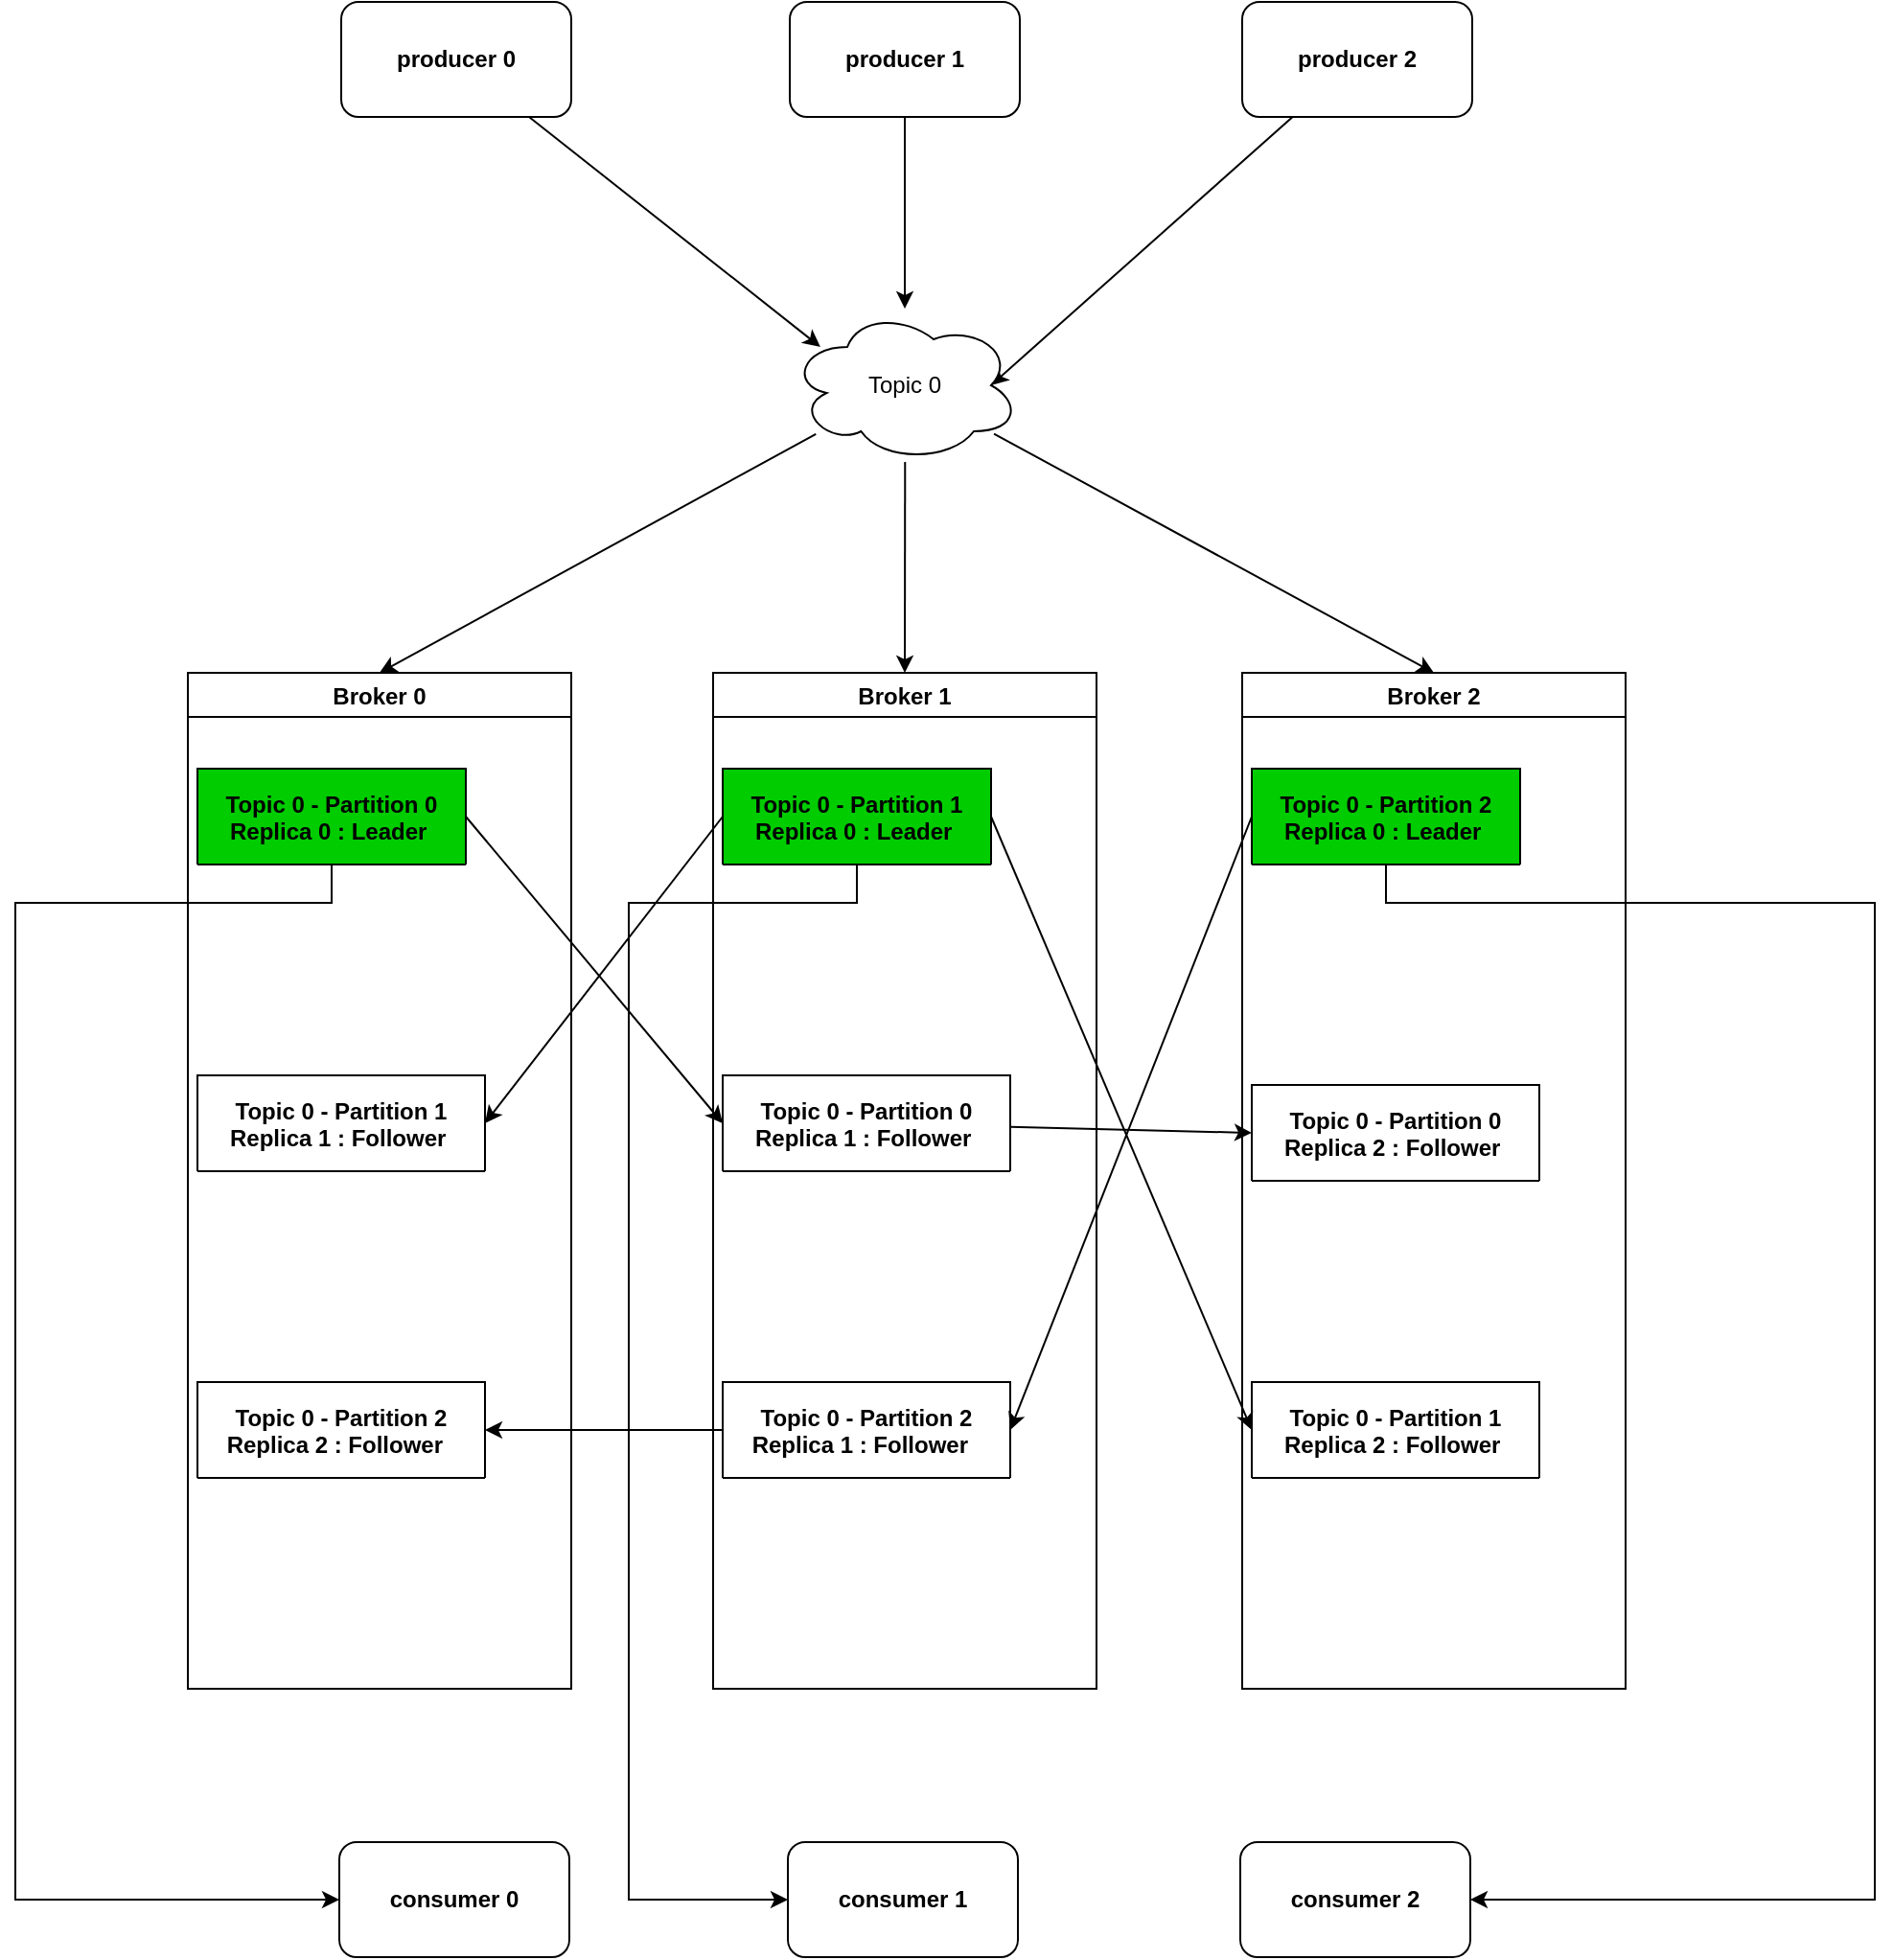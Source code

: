 <mxfile version="17.4.6" type="github">
  <diagram id="qcyk_ffaBSStTA5_sL3B" name="第 1 页">
    <mxGraphModel dx="1586" dy="761" grid="1" gridSize="10" guides="1" tooltips="1" connect="1" arrows="1" fold="1" page="1" pageScale="1" pageWidth="827" pageHeight="1169" math="0" shadow="0">
      <root>
        <mxCell id="0" />
        <mxCell id="1" parent="0" />
        <mxCell id="RSqe4__9yCySRh9hbMFA-70" style="edgeStyle=none;rounded=0;orthogonalLoop=1;jettySize=auto;html=1;entryX=0.133;entryY=0.25;entryDx=0;entryDy=0;entryPerimeter=0;elbow=vertical;" edge="1" parent="1" source="RSqe4__9yCySRh9hbMFA-1" target="RSqe4__9yCySRh9hbMFA-5">
          <mxGeometry relative="1" as="geometry" />
        </mxCell>
        <mxCell id="RSqe4__9yCySRh9hbMFA-1" value="producer 0&lt;br&gt;" style="rounded=1;whiteSpace=wrap;html=1;fontStyle=1" vertex="1" parent="1">
          <mxGeometry x="180" y="90" width="120" height="60" as="geometry" />
        </mxCell>
        <mxCell id="RSqe4__9yCySRh9hbMFA-71" style="edgeStyle=none;rounded=0;orthogonalLoop=1;jettySize=auto;html=1;elbow=vertical;" edge="1" parent="1" source="RSqe4__9yCySRh9hbMFA-2" target="RSqe4__9yCySRh9hbMFA-5">
          <mxGeometry relative="1" as="geometry" />
        </mxCell>
        <mxCell id="RSqe4__9yCySRh9hbMFA-2" value="producer 1" style="rounded=1;whiteSpace=wrap;html=1;fontStyle=1" vertex="1" parent="1">
          <mxGeometry x="414" y="90" width="120" height="60" as="geometry" />
        </mxCell>
        <mxCell id="RSqe4__9yCySRh9hbMFA-72" style="edgeStyle=none;rounded=0;orthogonalLoop=1;jettySize=auto;html=1;entryX=0.875;entryY=0.5;entryDx=0;entryDy=0;entryPerimeter=0;elbow=vertical;" edge="1" parent="1" source="RSqe4__9yCySRh9hbMFA-3" target="RSqe4__9yCySRh9hbMFA-5">
          <mxGeometry relative="1" as="geometry" />
        </mxCell>
        <mxCell id="RSqe4__9yCySRh9hbMFA-3" value="producer 2" style="rounded=1;whiteSpace=wrap;html=1;fontStyle=1" vertex="1" parent="1">
          <mxGeometry x="650" y="90" width="120" height="60" as="geometry" />
        </mxCell>
        <mxCell id="RSqe4__9yCySRh9hbMFA-73" style="edgeStyle=none;rounded=0;orthogonalLoop=1;jettySize=auto;html=1;entryX=0.5;entryY=0;entryDx=0;entryDy=0;elbow=vertical;" edge="1" parent="1" source="RSqe4__9yCySRh9hbMFA-5" target="RSqe4__9yCySRh9hbMFA-7">
          <mxGeometry relative="1" as="geometry" />
        </mxCell>
        <mxCell id="RSqe4__9yCySRh9hbMFA-74" style="edgeStyle=none;rounded=0;orthogonalLoop=1;jettySize=auto;html=1;elbow=vertical;" edge="1" parent="1" source="RSqe4__9yCySRh9hbMFA-5" target="RSqe4__9yCySRh9hbMFA-10">
          <mxGeometry relative="1" as="geometry" />
        </mxCell>
        <mxCell id="RSqe4__9yCySRh9hbMFA-75" style="edgeStyle=none;rounded=0;orthogonalLoop=1;jettySize=auto;html=1;entryX=0.5;entryY=0;entryDx=0;entryDy=0;elbow=vertical;" edge="1" parent="1" source="RSqe4__9yCySRh9hbMFA-5" target="RSqe4__9yCySRh9hbMFA-11">
          <mxGeometry relative="1" as="geometry" />
        </mxCell>
        <mxCell id="RSqe4__9yCySRh9hbMFA-5" value="Topic 0" style="ellipse;shape=cloud;whiteSpace=wrap;html=1;" vertex="1" parent="1">
          <mxGeometry x="414" y="250" width="120" height="80" as="geometry" />
        </mxCell>
        <mxCell id="RSqe4__9yCySRh9hbMFA-7" value="Broker 0" style="swimlane;" vertex="1" parent="1">
          <mxGeometry x="100" y="440" width="200" height="530" as="geometry" />
        </mxCell>
        <mxCell id="RSqe4__9yCySRh9hbMFA-12" value="Topic 0 - Partition 0&#xa;Replica 0 : Leader " style="swimlane;fontStyle=1;childLayout=stackLayout;horizontal=1;startSize=50;horizontalStack=0;resizeParent=1;resizeParentMax=0;resizeLast=0;collapsible=1;marginBottom=0;fillColor=#00CC00;" vertex="1" collapsed="1" parent="RSqe4__9yCySRh9hbMFA-7">
          <mxGeometry x="5" y="50" width="140" height="50" as="geometry">
            <mxRectangle x="5" y="50" width="190" height="140" as="alternateBounds" />
          </mxGeometry>
        </mxCell>
        <mxCell id="RSqe4__9yCySRh9hbMFA-13" value="segment  00000000000000000000" style="text;strokeColor=none;fillColor=none;align=left;verticalAlign=middle;spacingLeft=4;spacingRight=4;overflow=hidden;points=[[0,0.5],[1,0.5]];portConstraint=eastwest;rotatable=0;" vertex="1" parent="RSqe4__9yCySRh9hbMFA-12">
          <mxGeometry y="50" width="190" height="30" as="geometry" />
        </mxCell>
        <mxCell id="RSqe4__9yCySRh9hbMFA-14" value="segment  00000000000000375795" style="text;strokeColor=none;fillColor=none;align=left;verticalAlign=middle;spacingLeft=4;spacingRight=4;overflow=hidden;points=[[0,0.5],[1,0.5]];portConstraint=eastwest;rotatable=0;" vertex="1" parent="RSqe4__9yCySRh9hbMFA-12">
          <mxGeometry y="80" width="190" height="30" as="geometry" />
        </mxCell>
        <mxCell id="RSqe4__9yCySRh9hbMFA-15" value="segment  00000000000000751435" style="text;strokeColor=none;fillColor=none;align=left;verticalAlign=middle;spacingLeft=4;spacingRight=4;overflow=hidden;points=[[0,0.5],[1,0.5]];portConstraint=eastwest;rotatable=0;" vertex="1" parent="RSqe4__9yCySRh9hbMFA-12">
          <mxGeometry y="110" width="190" height="30" as="geometry" />
        </mxCell>
        <mxCell id="RSqe4__9yCySRh9hbMFA-40" value="Topic 0 - Partition 1&#xa;Replica 1 : Follower " style="swimlane;fontStyle=1;childLayout=stackLayout;horizontal=1;startSize=50;horizontalStack=0;resizeParent=1;resizeParentMax=0;resizeLast=0;collapsible=1;marginBottom=0;" vertex="1" collapsed="1" parent="RSqe4__9yCySRh9hbMFA-7">
          <mxGeometry x="5" y="210" width="150" height="50" as="geometry">
            <mxRectangle x="5" y="210" width="190" height="140" as="alternateBounds" />
          </mxGeometry>
        </mxCell>
        <mxCell id="RSqe4__9yCySRh9hbMFA-41" value="segment  00000000000000000000" style="text;strokeColor=none;fillColor=none;align=left;verticalAlign=middle;spacingLeft=4;spacingRight=4;overflow=hidden;points=[[0,0.5],[1,0.5]];portConstraint=eastwest;rotatable=0;" vertex="1" parent="RSqe4__9yCySRh9hbMFA-40">
          <mxGeometry y="50" width="190" height="30" as="geometry" />
        </mxCell>
        <mxCell id="RSqe4__9yCySRh9hbMFA-42" value="segment  00000000000000375795" style="text;strokeColor=none;fillColor=none;align=left;verticalAlign=middle;spacingLeft=4;spacingRight=4;overflow=hidden;points=[[0,0.5],[1,0.5]];portConstraint=eastwest;rotatable=0;" vertex="1" parent="RSqe4__9yCySRh9hbMFA-40">
          <mxGeometry y="80" width="190" height="30" as="geometry" />
        </mxCell>
        <mxCell id="RSqe4__9yCySRh9hbMFA-43" value="segment  00000000000000751435" style="text;strokeColor=none;fillColor=none;align=left;verticalAlign=middle;spacingLeft=4;spacingRight=4;overflow=hidden;points=[[0,0.5],[1,0.5]];portConstraint=eastwest;rotatable=0;" vertex="1" parent="RSqe4__9yCySRh9hbMFA-40">
          <mxGeometry y="110" width="190" height="30" as="geometry" />
        </mxCell>
        <mxCell id="RSqe4__9yCySRh9hbMFA-48" value="Topic 0 - Partition 2&#xa;Replica 2 : Follower  " style="swimlane;fontStyle=1;childLayout=stackLayout;horizontal=1;startSize=50;horizontalStack=0;resizeParent=1;resizeParentMax=0;resizeLast=0;collapsible=1;marginBottom=0;" vertex="1" collapsed="1" parent="RSqe4__9yCySRh9hbMFA-7">
          <mxGeometry x="5" y="370" width="150" height="50" as="geometry">
            <mxRectangle x="5" y="370" width="190" height="140" as="alternateBounds" />
          </mxGeometry>
        </mxCell>
        <mxCell id="RSqe4__9yCySRh9hbMFA-49" value="segment  00000000000000000000" style="text;strokeColor=none;fillColor=none;align=left;verticalAlign=middle;spacingLeft=4;spacingRight=4;overflow=hidden;points=[[0,0.5],[1,0.5]];portConstraint=eastwest;rotatable=0;" vertex="1" parent="RSqe4__9yCySRh9hbMFA-48">
          <mxGeometry y="50" width="190" height="30" as="geometry" />
        </mxCell>
        <mxCell id="RSqe4__9yCySRh9hbMFA-50" value="segment  00000000000000375795" style="text;strokeColor=none;fillColor=none;align=left;verticalAlign=middle;spacingLeft=4;spacingRight=4;overflow=hidden;points=[[0,0.5],[1,0.5]];portConstraint=eastwest;rotatable=0;" vertex="1" parent="RSqe4__9yCySRh9hbMFA-48">
          <mxGeometry y="80" width="190" height="30" as="geometry" />
        </mxCell>
        <mxCell id="RSqe4__9yCySRh9hbMFA-51" value="segment  00000000000000751435" style="text;strokeColor=none;fillColor=none;align=left;verticalAlign=middle;spacingLeft=4;spacingRight=4;overflow=hidden;points=[[0,0.5],[1,0.5]];portConstraint=eastwest;rotatable=0;" vertex="1" parent="RSqe4__9yCySRh9hbMFA-48">
          <mxGeometry y="110" width="190" height="30" as="geometry" />
        </mxCell>
        <mxCell id="RSqe4__9yCySRh9hbMFA-10" value="Broker 1" style="swimlane;" vertex="1" parent="1">
          <mxGeometry x="374" y="440" width="200" height="530" as="geometry" />
        </mxCell>
        <mxCell id="RSqe4__9yCySRh9hbMFA-20" value="Topic 0 - Partition 1&#xa;Replica 0 : Leader " style="swimlane;fontStyle=1;childLayout=stackLayout;horizontal=1;startSize=50;horizontalStack=0;resizeParent=1;resizeParentMax=0;resizeLast=0;collapsible=1;marginBottom=0;fillColor=#00CC00;" vertex="1" collapsed="1" parent="RSqe4__9yCySRh9hbMFA-10">
          <mxGeometry x="5" y="50" width="140" height="50" as="geometry">
            <mxRectangle x="5" y="50" width="190" height="140" as="alternateBounds" />
          </mxGeometry>
        </mxCell>
        <mxCell id="RSqe4__9yCySRh9hbMFA-21" value="segment  00000000000000000000" style="text;strokeColor=none;fillColor=none;align=left;verticalAlign=middle;spacingLeft=4;spacingRight=4;overflow=hidden;points=[[0,0.5],[1,0.5]];portConstraint=eastwest;rotatable=0;" vertex="1" parent="RSqe4__9yCySRh9hbMFA-20">
          <mxGeometry y="50" width="190" height="30" as="geometry" />
        </mxCell>
        <mxCell id="RSqe4__9yCySRh9hbMFA-22" value="segment  00000000000000375795" style="text;strokeColor=none;fillColor=none;align=left;verticalAlign=middle;spacingLeft=4;spacingRight=4;overflow=hidden;points=[[0,0.5],[1,0.5]];portConstraint=eastwest;rotatable=0;" vertex="1" parent="RSqe4__9yCySRh9hbMFA-20">
          <mxGeometry y="80" width="190" height="30" as="geometry" />
        </mxCell>
        <mxCell id="RSqe4__9yCySRh9hbMFA-23" value="segment  00000000000000751435" style="text;strokeColor=none;fillColor=none;align=left;verticalAlign=middle;spacingLeft=4;spacingRight=4;overflow=hidden;points=[[0,0.5],[1,0.5]];portConstraint=eastwest;rotatable=0;" vertex="1" parent="RSqe4__9yCySRh9hbMFA-20">
          <mxGeometry y="110" width="190" height="30" as="geometry" />
        </mxCell>
        <mxCell id="RSqe4__9yCySRh9hbMFA-32" value="Topic 0 - Partition 0&#xa;Replica 1 : Follower " style="swimlane;fontStyle=1;childLayout=stackLayout;horizontal=1;startSize=50;horizontalStack=0;resizeParent=1;resizeParentMax=0;resizeLast=0;collapsible=1;marginBottom=0;" vertex="1" collapsed="1" parent="RSqe4__9yCySRh9hbMFA-10">
          <mxGeometry x="5" y="210" width="150" height="50" as="geometry">
            <mxRectangle x="5" y="210" width="190" height="140" as="alternateBounds" />
          </mxGeometry>
        </mxCell>
        <mxCell id="RSqe4__9yCySRh9hbMFA-33" value="segment  00000000000000000000" style="text;strokeColor=none;fillColor=none;align=left;verticalAlign=middle;spacingLeft=4;spacingRight=4;overflow=hidden;points=[[0,0.5],[1,0.5]];portConstraint=eastwest;rotatable=0;" vertex="1" parent="RSqe4__9yCySRh9hbMFA-32">
          <mxGeometry y="50" width="190" height="30" as="geometry" />
        </mxCell>
        <mxCell id="RSqe4__9yCySRh9hbMFA-34" value="segment  00000000000000375795" style="text;strokeColor=none;fillColor=none;align=left;verticalAlign=middle;spacingLeft=4;spacingRight=4;overflow=hidden;points=[[0,0.5],[1,0.5]];portConstraint=eastwest;rotatable=0;" vertex="1" parent="RSqe4__9yCySRh9hbMFA-32">
          <mxGeometry y="80" width="190" height="30" as="geometry" />
        </mxCell>
        <mxCell id="RSqe4__9yCySRh9hbMFA-35" value="segment  00000000000000751435" style="text;strokeColor=none;fillColor=none;align=left;verticalAlign=middle;spacingLeft=4;spacingRight=4;overflow=hidden;points=[[0,0.5],[1,0.5]];portConstraint=eastwest;rotatable=0;" vertex="1" parent="RSqe4__9yCySRh9hbMFA-32">
          <mxGeometry y="110" width="190" height="30" as="geometry" />
        </mxCell>
        <mxCell id="RSqe4__9yCySRh9hbMFA-52" value="Topic 0 - Partition 2&#xa;Replica 1 : Follower  " style="swimlane;fontStyle=1;childLayout=stackLayout;horizontal=1;startSize=50;horizontalStack=0;resizeParent=1;resizeParentMax=0;resizeLast=0;collapsible=1;marginBottom=0;" vertex="1" collapsed="1" parent="RSqe4__9yCySRh9hbMFA-10">
          <mxGeometry x="5" y="370" width="150" height="50" as="geometry">
            <mxRectangle x="5" y="370" width="190" height="140" as="alternateBounds" />
          </mxGeometry>
        </mxCell>
        <mxCell id="RSqe4__9yCySRh9hbMFA-53" value="segment  00000000000000000000" style="text;strokeColor=none;fillColor=none;align=left;verticalAlign=middle;spacingLeft=4;spacingRight=4;overflow=hidden;points=[[0,0.5],[1,0.5]];portConstraint=eastwest;rotatable=0;" vertex="1" parent="RSqe4__9yCySRh9hbMFA-52">
          <mxGeometry y="50" width="190" height="30" as="geometry" />
        </mxCell>
        <mxCell id="RSqe4__9yCySRh9hbMFA-54" value="segment  00000000000000375795" style="text;strokeColor=none;fillColor=none;align=left;verticalAlign=middle;spacingLeft=4;spacingRight=4;overflow=hidden;points=[[0,0.5],[1,0.5]];portConstraint=eastwest;rotatable=0;" vertex="1" parent="RSqe4__9yCySRh9hbMFA-52">
          <mxGeometry y="80" width="190" height="30" as="geometry" />
        </mxCell>
        <mxCell id="RSqe4__9yCySRh9hbMFA-55" value="segment  00000000000000751435" style="text;strokeColor=none;fillColor=none;align=left;verticalAlign=middle;spacingLeft=4;spacingRight=4;overflow=hidden;points=[[0,0.5],[1,0.5]];portConstraint=eastwest;rotatable=0;" vertex="1" parent="RSqe4__9yCySRh9hbMFA-52">
          <mxGeometry y="110" width="190" height="30" as="geometry" />
        </mxCell>
        <mxCell id="RSqe4__9yCySRh9hbMFA-11" value="Broker 2" style="swimlane;" vertex="1" parent="1">
          <mxGeometry x="650" y="440" width="200" height="530" as="geometry" />
        </mxCell>
        <mxCell id="RSqe4__9yCySRh9hbMFA-28" value="Topic 0 - Partition 2&#xa;Replica 0 : Leader " style="swimlane;fontStyle=1;childLayout=stackLayout;horizontal=1;startSize=50;horizontalStack=0;resizeParent=1;resizeParentMax=0;resizeLast=0;collapsible=1;marginBottom=0;fillColor=#00CC00;" vertex="1" collapsed="1" parent="RSqe4__9yCySRh9hbMFA-11">
          <mxGeometry x="5" y="50" width="140" height="50" as="geometry">
            <mxRectangle x="5" y="50" width="190" height="140" as="alternateBounds" />
          </mxGeometry>
        </mxCell>
        <mxCell id="RSqe4__9yCySRh9hbMFA-29" value="segment  00000000000000000000" style="text;strokeColor=none;fillColor=none;align=left;verticalAlign=middle;spacingLeft=4;spacingRight=4;overflow=hidden;points=[[0,0.5],[1,0.5]];portConstraint=eastwest;rotatable=0;" vertex="1" parent="RSqe4__9yCySRh9hbMFA-28">
          <mxGeometry y="50" width="190" height="30" as="geometry" />
        </mxCell>
        <mxCell id="RSqe4__9yCySRh9hbMFA-30" value="segment  00000000000000375795" style="text;strokeColor=none;fillColor=none;align=left;verticalAlign=middle;spacingLeft=4;spacingRight=4;overflow=hidden;points=[[0,0.5],[1,0.5]];portConstraint=eastwest;rotatable=0;" vertex="1" parent="RSqe4__9yCySRh9hbMFA-28">
          <mxGeometry y="80" width="190" height="30" as="geometry" />
        </mxCell>
        <mxCell id="RSqe4__9yCySRh9hbMFA-31" value="segment  00000000000000751435" style="text;strokeColor=none;fillColor=none;align=left;verticalAlign=middle;spacingLeft=4;spacingRight=4;overflow=hidden;points=[[0,0.5],[1,0.5]];portConstraint=eastwest;rotatable=0;" vertex="1" parent="RSqe4__9yCySRh9hbMFA-28">
          <mxGeometry y="110" width="190" height="30" as="geometry" />
        </mxCell>
        <mxCell id="RSqe4__9yCySRh9hbMFA-36" value="Topic 0 - Partition 0&#xa;Replica 2 : Follower " style="swimlane;fontStyle=1;childLayout=stackLayout;horizontal=1;startSize=50;horizontalStack=0;resizeParent=1;resizeParentMax=0;resizeLast=0;collapsible=1;marginBottom=0;" vertex="1" collapsed="1" parent="RSqe4__9yCySRh9hbMFA-11">
          <mxGeometry x="5" y="215" width="150" height="50" as="geometry">
            <mxRectangle x="5" y="215" width="190" height="140" as="alternateBounds" />
          </mxGeometry>
        </mxCell>
        <mxCell id="RSqe4__9yCySRh9hbMFA-37" value="segment  00000000000000000000" style="text;strokeColor=none;fillColor=none;align=left;verticalAlign=middle;spacingLeft=4;spacingRight=4;overflow=hidden;points=[[0,0.5],[1,0.5]];portConstraint=eastwest;rotatable=0;" vertex="1" parent="RSqe4__9yCySRh9hbMFA-36">
          <mxGeometry y="50" width="190" height="30" as="geometry" />
        </mxCell>
        <mxCell id="RSqe4__9yCySRh9hbMFA-38" value="segment  00000000000000375795" style="text;strokeColor=none;fillColor=none;align=left;verticalAlign=middle;spacingLeft=4;spacingRight=4;overflow=hidden;points=[[0,0.5],[1,0.5]];portConstraint=eastwest;rotatable=0;" vertex="1" parent="RSqe4__9yCySRh9hbMFA-36">
          <mxGeometry y="80" width="190" height="30" as="geometry" />
        </mxCell>
        <mxCell id="RSqe4__9yCySRh9hbMFA-39" value="segment  00000000000000751435" style="text;strokeColor=none;fillColor=none;align=left;verticalAlign=middle;spacingLeft=4;spacingRight=4;overflow=hidden;points=[[0,0.5],[1,0.5]];portConstraint=eastwest;rotatable=0;" vertex="1" parent="RSqe4__9yCySRh9hbMFA-36">
          <mxGeometry y="110" width="190" height="30" as="geometry" />
        </mxCell>
        <mxCell id="RSqe4__9yCySRh9hbMFA-44" value="Topic 0 - Partition 1&#xa;Replica 2 : Follower " style="swimlane;fontStyle=1;childLayout=stackLayout;horizontal=1;startSize=50;horizontalStack=0;resizeParent=1;resizeParentMax=0;resizeLast=0;collapsible=1;marginBottom=0;" vertex="1" collapsed="1" parent="RSqe4__9yCySRh9hbMFA-11">
          <mxGeometry x="5" y="370" width="150" height="50" as="geometry">
            <mxRectangle x="5" y="370" width="190" height="140" as="alternateBounds" />
          </mxGeometry>
        </mxCell>
        <mxCell id="RSqe4__9yCySRh9hbMFA-45" value="segment  00000000000000000000" style="text;strokeColor=none;fillColor=none;align=left;verticalAlign=middle;spacingLeft=4;spacingRight=4;overflow=hidden;points=[[0,0.5],[1,0.5]];portConstraint=eastwest;rotatable=0;" vertex="1" parent="RSqe4__9yCySRh9hbMFA-44">
          <mxGeometry y="50" width="190" height="30" as="geometry" />
        </mxCell>
        <mxCell id="RSqe4__9yCySRh9hbMFA-46" value="segment  00000000000000375795" style="text;strokeColor=none;fillColor=none;align=left;verticalAlign=middle;spacingLeft=4;spacingRight=4;overflow=hidden;points=[[0,0.5],[1,0.5]];portConstraint=eastwest;rotatable=0;" vertex="1" parent="RSqe4__9yCySRh9hbMFA-44">
          <mxGeometry y="80" width="190" height="30" as="geometry" />
        </mxCell>
        <mxCell id="RSqe4__9yCySRh9hbMFA-47" value="segment  00000000000000751435" style="text;strokeColor=none;fillColor=none;align=left;verticalAlign=middle;spacingLeft=4;spacingRight=4;overflow=hidden;points=[[0,0.5],[1,0.5]];portConstraint=eastwest;rotatable=0;" vertex="1" parent="RSqe4__9yCySRh9hbMFA-44">
          <mxGeometry y="110" width="190" height="30" as="geometry" />
        </mxCell>
        <mxCell id="RSqe4__9yCySRh9hbMFA-59" style="rounded=0;orthogonalLoop=1;jettySize=auto;html=1;entryX=0;entryY=0.5;entryDx=0;entryDy=0;elbow=vertical;exitX=1;exitY=0.5;exitDx=0;exitDy=0;" edge="1" parent="1" source="RSqe4__9yCySRh9hbMFA-13" target="RSqe4__9yCySRh9hbMFA-33">
          <mxGeometry relative="1" as="geometry" />
        </mxCell>
        <mxCell id="RSqe4__9yCySRh9hbMFA-63" style="rounded=0;orthogonalLoop=1;jettySize=auto;html=1;entryX=1;entryY=0.5;entryDx=0;entryDy=0;elbow=vertical;exitX=0;exitY=0.5;exitDx=0;exitDy=0;" edge="1" parent="1" source="RSqe4__9yCySRh9hbMFA-21" target="RSqe4__9yCySRh9hbMFA-41">
          <mxGeometry relative="1" as="geometry" />
        </mxCell>
        <mxCell id="RSqe4__9yCySRh9hbMFA-66" style="edgeStyle=none;rounded=0;orthogonalLoop=1;jettySize=auto;html=1;entryX=0;entryY=0.5;entryDx=0;entryDy=0;elbow=vertical;" edge="1" parent="1" source="RSqe4__9yCySRh9hbMFA-32" target="RSqe4__9yCySRh9hbMFA-37">
          <mxGeometry relative="1" as="geometry" />
        </mxCell>
        <mxCell id="RSqe4__9yCySRh9hbMFA-67" style="edgeStyle=none;rounded=0;orthogonalLoop=1;jettySize=auto;html=1;entryX=0;entryY=0.5;entryDx=0;entryDy=0;elbow=vertical;exitX=1;exitY=0.5;exitDx=0;exitDy=0;" edge="1" parent="1" source="RSqe4__9yCySRh9hbMFA-21" target="RSqe4__9yCySRh9hbMFA-45">
          <mxGeometry relative="1" as="geometry" />
        </mxCell>
        <mxCell id="RSqe4__9yCySRh9hbMFA-68" style="edgeStyle=none;rounded=0;orthogonalLoop=1;jettySize=auto;html=1;entryX=1;entryY=0.5;entryDx=0;entryDy=0;elbow=vertical;exitX=0;exitY=0.5;exitDx=0;exitDy=0;" edge="1" parent="1" source="RSqe4__9yCySRh9hbMFA-29" target="RSqe4__9yCySRh9hbMFA-53">
          <mxGeometry relative="1" as="geometry" />
        </mxCell>
        <mxCell id="RSqe4__9yCySRh9hbMFA-69" style="edgeStyle=none;rounded=0;orthogonalLoop=1;jettySize=auto;html=1;entryX=1;entryY=0.5;entryDx=0;entryDy=0;elbow=vertical;" edge="1" parent="1" source="RSqe4__9yCySRh9hbMFA-53" target="RSqe4__9yCySRh9hbMFA-49">
          <mxGeometry relative="1" as="geometry" />
        </mxCell>
        <mxCell id="RSqe4__9yCySRh9hbMFA-76" value="consumer 0" style="rounded=1;whiteSpace=wrap;html=1;fontStyle=1" vertex="1" parent="1">
          <mxGeometry x="179" y="1050" width="120" height="60" as="geometry" />
        </mxCell>
        <mxCell id="RSqe4__9yCySRh9hbMFA-77" value="consumer&amp;nbsp;1" style="rounded=1;whiteSpace=wrap;html=1;fontStyle=1" vertex="1" parent="1">
          <mxGeometry x="413" y="1050" width="120" height="60" as="geometry" />
        </mxCell>
        <mxCell id="RSqe4__9yCySRh9hbMFA-78" value="consumer&amp;nbsp;2" style="rounded=1;whiteSpace=wrap;html=1;fontStyle=1" vertex="1" parent="1">
          <mxGeometry x="649" y="1050" width="120" height="60" as="geometry" />
        </mxCell>
        <mxCell id="RSqe4__9yCySRh9hbMFA-79" style="edgeStyle=orthogonalEdgeStyle;rounded=0;orthogonalLoop=1;jettySize=auto;html=1;entryX=0;entryY=0.5;entryDx=0;entryDy=0;elbow=vertical;fontStyle=1" edge="1" parent="1" source="RSqe4__9yCySRh9hbMFA-12" target="RSqe4__9yCySRh9hbMFA-76">
          <mxGeometry relative="1" as="geometry">
            <Array as="points">
              <mxPoint x="10" y="560" />
              <mxPoint x="10" y="1080" />
            </Array>
          </mxGeometry>
        </mxCell>
        <mxCell id="RSqe4__9yCySRh9hbMFA-82" style="edgeStyle=orthogonalEdgeStyle;rounded=0;orthogonalLoop=1;jettySize=auto;html=1;elbow=vertical;entryX=0;entryY=0.5;entryDx=0;entryDy=0;" edge="1" parent="1" source="RSqe4__9yCySRh9hbMFA-20" target="RSqe4__9yCySRh9hbMFA-77">
          <mxGeometry relative="1" as="geometry">
            <mxPoint x="400" y="1050" as="targetPoint" />
            <Array as="points">
              <mxPoint x="330" y="560" />
              <mxPoint x="330" y="1080" />
            </Array>
          </mxGeometry>
        </mxCell>
        <mxCell id="RSqe4__9yCySRh9hbMFA-83" style="edgeStyle=orthogonalEdgeStyle;rounded=0;orthogonalLoop=1;jettySize=auto;html=1;entryX=1;entryY=0.5;entryDx=0;entryDy=0;elbow=vertical;" edge="1" parent="1" source="RSqe4__9yCySRh9hbMFA-28" target="RSqe4__9yCySRh9hbMFA-78">
          <mxGeometry relative="1" as="geometry">
            <Array as="points">
              <mxPoint x="980" y="560" />
              <mxPoint x="980" y="1080" />
            </Array>
          </mxGeometry>
        </mxCell>
      </root>
    </mxGraphModel>
  </diagram>
</mxfile>

